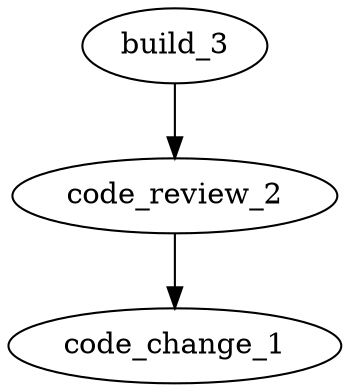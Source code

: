 strict digraph {
  code_change_1 [time=1444738187000,type=code_change,contributor="Mark Zuckerberg"]
  code_review_2 [time=1444739950000,type=code_review,reviewer="Clas Ohlson",status=passed]
  build_3 [time=1444742971000,type=build,status=passed]
  code_review_2 -> code_change_1 [type=cause]
  build_3 -> code_review_2 [type=cause]
}

strict digraph {
  code_change_4 [time=1444744604000,type=code_change,contributor="Zlatan Ibrahimović"]
  patch_verification_5 [time=1444746951000,type=patch_verification,status=passed]
  build_6 [time=1444747200000,type=build,status=passed]
  test_A_7 [time=1444747288000,type=test_A,status=passed]
  test_B_8 [time=1444748177000,type=test_B,status=passed]
  artifact_9 [time=1444748677000,type=artifact]
  confidence_level_10 [time=1444750578000,type=confidence_level,value=0.8159376389098221]
  test_D_11 [time=1444753435000,type=test_D,status=failed]
  patch_verification_5 -> code_change_4 [type=cause]
  build_6 -> patch_verification_5 [type=cause]
  test_A_7 -> build_6 [type=cause]
  test_B_8 -> build_6 [type=cause]
  artifact_9 -> build_6 [type=cause]
  confidence_level_10 -> test_A_7 [type=cause]
  confidence_level_10 -> test_B_8 [type=cause]
  confidence_level_10 -> artifact_9 [type=subject]
  test_D_11 -> confidence_level_10 [type=cause]
}

strict digraph {
  code_change_12 [time=1444753678000,type=code_change,contributor="Ola Leifler"]
  patch_verification_13 [time=1444754522000,type=patch_verification,status=passed]
  build_14 [time=1444756059000,type=build,status=passed]
  test_A_15 [time=1444758707000,type=test_A,status=passed]
  artifact_16 [time=1444760561000,type=artifact]
  confidence_level_17 [time=1444763553000,type=confidence_level,value=0.9859441404042693]
  test_C_18 [time=1444764781000,type=test_C,status=failed]
  patch_verification_13 -> code_change_12 [type=cause]
  build_14 -> patch_verification_13 [type=cause]
  test_A_15 -> build_14 [type=cause]
  artifact_16 -> build_14 [type=cause]
  confidence_level_17 -> test_A_15 [type=cause]
  confidence_level_17 -> artifact_16 [type=subject]
  test_C_18 -> confidence_level_17 [type=cause]
}

strict digraph {
  code_change_19 [time=1444767032000,type=code_change,contributor="Stånk-Tommy"]
  patch_verification_20 [time=1444768269000,type=patch_verification,status=passed]
  code_review_21 [time=1444770013000,type=code_review,reviewer=Beethoven,status=passed]
  build_22 [time=1444770426000,type=build,status=passed]
  test_A_23 [time=1444772042000,type=test_A,status=failed]
  code_review_21 -> code_change_19 [type=cause]
  patch_verification_20 -> code_change_19 [type=cause]
  build_22 -> code_review_21 [type=cause]
  build_22 -> patch_verification_20 [type=cause]
  test_A_23 -> build_22 [type=cause]
}

strict digraph {
  code_change_24 [time=1444775492000,type=code_change,contributor="Mark Zuckerberg"]
  patch_verification_25 [time=1444776583000,type=patch_verification,status=passed]
  build_26 [time=1444778403000,type=build,status=failed]
  patch_verification_25 -> code_change_24 [type=cause]
  build_26 -> patch_verification_25 [type=cause]
}

strict digraph {
  code_change_27 [time=1444778921000,type=code_change,contributor="Erik Broberg"]
  patch_verification_28 [time=1444781057000,type=patch_verification,status=failed]
  patch_verification_28 -> code_change_27 [type=cause]
}

strict digraph {
  code_change_29 [time=1444781256000,type=code_change,contributor="Stånk-Tommy"]
}

strict digraph {
  code_change_32 [time=1444786018000,type=code_change,contributor="Mark Zuckerberg"]
  patch_verification_33 [time=1444787794000,type=patch_verification,status=passed]
  build_34 [time=1444790444000,type=build,status=passed]
  patch_verification_33 -> code_change_32 [type=cause]
  build_34 -> patch_verification_33 [type=cause]
}

strict digraph {
  code_change_35 [time=1444792824000,type=code_change,contributor="Ola Leifler"]
  code_review_36 [time=1444793764000,type=code_review,reviewer="Pelle Flöjt",status=passed]
  build_37 [time=1444795953000,type=build,status=passed]
  test_A_38 [time=1444797168000,type=test_A,status=passed]
  artifact_39 [time=1444800423000,type=artifact]
  confidence_level_40 [time=1444803979000,type=confidence_level,value=0.10069808198095231]
  test_C_41 [time=1444805423000,type=test_C,status=passed]
  test_D_42 [time=1444808659000,type=test_D,status=failed]
  code_review_36 -> code_change_35 [type=cause]
  build_37 -> code_review_36 [type=cause]
  test_A_38 -> build_37 [type=cause]
  artifact_39 -> build_37 [type=cause]
  confidence_level_40 -> test_A_38 [type=cause]
  confidence_level_40 -> artifact_39 [type=subject]
  test_C_41 -> confidence_level_40 [type=cause]
  test_D_42 -> confidence_level_40 [type=cause]
}

strict digraph {
  code_change_43 [time=1444808880000,type=code_change,contributor="Stånk-Tommy"]
  patch_verification_44 [time=1444810527000,type=patch_verification,status=passed]
  build_45 [time=1444810973000,type=build,status=failed]
  patch_verification_44 -> code_change_43 [type=cause]
  build_45 -> patch_verification_44 [type=cause]
}

strict digraph {
  code_change_46 [time=1444811221000,type=code_change,contributor="Gudrun Schyman"]
  patch_verification_47 [time=1444811461000,type=patch_verification,status=passed]
  code_review_48 [time=1444813450000,type=code_review,reviewer="Erik Broberg",status=passed]
  build_49 [time=1444815865000,type=build,status=failed]
  code_review_48 -> code_change_46 [type=cause]
  patch_verification_47 -> code_change_46 [type=cause]
  build_49 -> code_review_48 [type=cause]
  build_49 -> patch_verification_47 [type=cause]
}

strict digraph {
  code_change_50 [time=1444816214000,type=code_change,contributor="Kalle Anka"]
  patch_verification_51 [time=1444818097000,type=patch_verification,status=failed]
  patch_verification_51 -> code_change_50 [type=cause]
}

strict digraph {
  code_change_52 [time=1444820767000,type=code_change,contributor="Erik Broberg"]
  patch_verification_53 [time=1444822576000,type=patch_verification,status=passed]
  build_54 [time=1444824370000,type=build,status=passed]
  test_A_55 [time=1444825238000,type=test_A,status=failed]
  patch_verification_53 -> code_change_52 [type=cause]
  build_54 -> patch_verification_53 [type=cause]
  test_A_55 -> build_54 [type=cause]
}

strict digraph {
  code_change_56 [time=1444825609000,type=code_change,contributor="Kalle Anka"]
  patch_verification_57 [time=1444829076000,type=patch_verification,status=passed]
  build_58 [time=1444831219000,type=build,status=passed]
  test_A_59 [time=1444833765000,type=test_A,status=passed]
  test_B_60 [time=1444834264000,type=test_B,status=passed]
  artifact_61 [time=1444834519000,type=artifact]
  confidence_level_62 [time=1444834766000,type=confidence_level,value=0.8218360184969212]
  test_C_63 [time=1444837021000,type=test_C,status=passed]
  test_D_64 [time=1444840184000,type=test_D,status=passed]
  patch_verification_57 -> code_change_56 [type=cause]
  build_58 -> patch_verification_57 [type=cause]
  test_A_59 -> build_58 [type=cause]
  test_B_60 -> build_58 [type=cause]
  artifact_61 -> build_58 [type=cause]
  confidence_level_62 -> test_A_59 [type=cause]
  confidence_level_62 -> test_B_60 [type=cause]
  confidence_level_62 -> artifact_61 [type=subject]
  test_C_63 -> confidence_level_62 [type=cause]
  test_D_64 -> confidence_level_62 [type=cause]
}

strict digraph {
  code_change_65 [time=1444841695000,type=code_change,contributor=Beethoven]
  patch_verification_66 [time=1444843277000,type=patch_verification,status=passed]
  patch_verification_66 -> code_change_65 [type=cause]
}

strict digraph {
  code_change_72 [time=1444856305000,type=code_change,contributor="Stånk-Tommy"]
  patch_verification_73 [time=1444858499000,type=patch_verification,status=passed]
  build_74 [time=1444861963000,type=build,status=passed]
  patch_verification_73 -> code_change_72 [type=cause]
  build_74 -> patch_verification_73 [type=cause]
}

strict digraph {
  code_change_75 [time=1444862707000,type=code_change,contributor="Stånk-Tommy"]
}

strict digraph {
  code_change_76 [time=1444863912000,type=code_change,contributor="Karl-Bertil Jonsson"]
  patch_verification_77 [time=1444865488000,type=patch_verification,status=passed]
  code_review_78 [time=1444866266000,type=code_review,reviewer="Mark Zuckerberg",status=failed]
  code_review_78 -> code_change_76 [type=cause]
  patch_verification_77 -> code_change_76 [type=cause]
}

strict digraph {
  code_change_79 [time=1444869082000,type=code_change,contributor="Stånk-Tommy"]
  patch_verification_80 [time=1444872312000,type=patch_verification,status=passed]
  code_review_81 [time=1444874439000,type=code_review,reviewer=Beethoven,status=passed]
  build_82 [time=1444874728000,type=build,status=passed]
  test_A_83 [time=1444876581000,type=test_A,status=passed]
  test_B_84 [time=1444878786000,type=test_B,status=passed]
  artifact_85 [time=1444880742000,type=artifact]
  confidence_level_86 [time=1444880772000,type=confidence_level,value=0.9814074925007277]
  test_C_87 [time=1444881151000,type=test_C,status=failed]
  code_review_81 -> code_change_79 [type=cause]
  patch_verification_80 -> code_change_79 [type=cause]
  build_82 -> code_review_81 [type=cause]
  build_82 -> patch_verification_80 [type=cause]
  test_A_83 -> build_82 [type=cause]
  test_B_84 -> build_82 [type=cause]
  artifact_85 -> build_82 [type=cause]
  confidence_level_86 -> test_A_83 [type=cause]
  confidence_level_86 -> test_B_84 [type=cause]
  confidence_level_86 -> artifact_85 [type=subject]
  test_C_87 -> confidence_level_86 [type=cause]
}

strict digraph {
  code_change_88 [time=1444881719000,type=code_change,contributor="Clas Ohlson"]
  patch_verification_89 [time=1444882772000,type=patch_verification,status=passed]
  build_90 [time=1444885285000,type=build,status=failed]
  patch_verification_89 -> code_change_88 [type=cause]
  build_90 -> patch_verification_89 [type=cause]
}

strict digraph {
  code_change_91 [time=1444888827000,type=code_change,contributor="Kalle Anka"]
  patch_verification_92 [time=1444890768000,type=patch_verification,status=passed]
  code_review_93 [time=1444892694000,type=code_review,reviewer=Beethoven,status=passed]
  build_94 [time=1444894214000,type=build,status=passed]
  test_A_95 [time=1444895800000,type=test_A,status=passed]
  test_B_96 [time=1444898522000,type=test_B,status=passed]
  artifact_97 [time=1444898899000,type=artifact]
  confidence_level_98 [time=1444900348000,type=confidence_level,value=0.881781532367409]
  test_C_99 [time=1444900620000,type=test_C,status=passed]
  code_review_93 -> code_change_91 [type=cause]
  patch_verification_92 -> code_change_91 [type=cause]
  build_94 -> code_review_93 [type=cause]
  build_94 -> patch_verification_92 [type=cause]
  test_A_95 -> build_94 [type=cause]
  test_B_96 -> build_94 [type=cause]
  artifact_97 -> build_94 [type=cause]
  confidence_level_98 -> test_A_95 [type=cause]
  confidence_level_98 -> test_B_96 [type=cause]
  confidence_level_98 -> artifact_97 [type=subject]
  test_C_99 -> confidence_level_98 [type=cause]
}

strict digraph {
  code_change_100 [time=1444901062000,type=code_change,contributor="Karl-Bertil Jonsson"]
  patch_verification_101 [time=1444903693000,type=patch_verification,status=passed]
  patch_verification_101 -> code_change_100 [type=cause]
}

strict digraph {
  code_change_104 [time=1444910329000,type=code_change,contributor="Pelle Flöjt"]
  patch_verification_105 [time=1444912674000,type=patch_verification,status=passed]
  code_review_106 [time=1444912723000,type=code_review,reviewer="Mark Zuckerberg",status=failed]
  code_review_106 -> code_change_104 [type=cause]
  patch_verification_105 -> code_change_104 [type=cause]
}

strict digraph {
  code_change_107 [time=1444915446000,type=code_change,contributor="Zlatan Ibrahimović"]
  patch_verification_108 [time=1444916776000,type=patch_verification,status=passed]
  code_review_109 [time=1444918855000,type=code_review,reviewer="Pelle Flöjt",status=passed]
  build_110 [time=1444919552000,type=build,status=passed]
  test_A_111 [time=1444920456000,type=test_A,status=passed]
  artifact_112 [time=1444922797000,type=artifact]
  confidence_level_113 [time=1444922806000,type=confidence_level,value=0.99357882299894]
  test_C_114 [time=1444926086000,type=test_C,status=passed]
  test_D_115 [time=1444929649000,type=test_D,status=passed]
  code_review_109 -> code_change_107 [type=cause]
  patch_verification_108 -> code_change_107 [type=cause]
  build_110 -> code_review_109 [type=cause]
  build_110 -> patch_verification_108 [type=cause]
  test_A_111 -> build_110 [type=cause]
  artifact_112 -> build_110 [type=cause]
  confidence_level_113 -> test_A_111 [type=cause]
  confidence_level_113 -> artifact_112 [type=subject]
  test_C_114 -> confidence_level_113 [type=cause]
  test_D_115 -> confidence_level_113 [type=cause]
}

strict digraph {
  code_change_116 [time=1444932748000,type=code_change,contributor="Stånk-Tommy"]
}

strict digraph {
  code_change_119 [time=1444940057000,type=code_change,contributor="Kalle Anka"]
  patch_verification_120 [time=1444941413000,type=patch_verification,status=passed]
  build_121 [time=1444943438000,type=build,status=passed]
  test_A_122 [time=1444944227000,type=test_A,status=passed]
  test_B_123 [time=1444947172000,type=test_B,status=failed]
  patch_verification_120 -> code_change_119 [type=cause]
  build_121 -> patch_verification_120 [type=cause]
  test_A_122 -> build_121 [type=cause]
  test_B_123 -> build_121 [type=cause]
}

strict digraph {
  code_change_124 [time=1444947964000,type=code_change,contributor="Karl-Bertil Jonsson"]
  patch_verification_125 [time=1444949542000,type=patch_verification,status=passed]
  build_126 [time=1444950022000,type=build,status=passed]
  patch_verification_125 -> code_change_124 [type=cause]
  build_126 -> patch_verification_125 [type=cause]
}

strict digraph {
  code_change_127 [time=1444952144000,type=code_change,contributor=Beethoven]
}

strict digraph {
  code_change_128 [time=1444954927000,type=code_change,contributor=Beethoven]
  patch_verification_129 [time=1444956075000,type=patch_verification,status=passed]
  build_130 [time=1444957865000,type=build,status=passed]
  test_A_131 [time=1444960053000,type=test_A,status=failed]
  patch_verification_129 -> code_change_128 [type=cause]
  build_130 -> patch_verification_129 [type=cause]
  test_A_131 -> build_130 [type=cause]
}

strict digraph {
  code_change_132 [time=1444960105000,type=code_change,contributor="Zlatan Ibrahimović"]
  patch_verification_133 [time=1444961414000,type=patch_verification,status=failed]
  patch_verification_133 -> code_change_132 [type=cause]
}

strict digraph {
  code_change_134 [time=1444963407000,type=code_change,contributor=Beethoven]
  patch_verification_135 [time=1444965438000,type=patch_verification,status=passed]
  patch_verification_135 -> code_change_134 [type=cause]
}

strict digraph {
  code_change_137 [time=1444967044000,type=code_change,contributor="Gudrun Schyman"]
  patch_verification_138 [time=1444967301000,type=patch_verification,status=failed]
  patch_verification_138 -> code_change_137 [type=cause]
}

strict digraph {
  code_change_139 [time=1444970284000,type=code_change,contributor="Ola Leifler"]
  patch_verification_140 [time=1444971250000,type=patch_verification,status=passed]
  code_review_141 [time=1444971451000,type=code_review,reviewer="Karl-Bertil Jonsson",status=passed]
  build_142 [time=1444974331000,type=build,status=passed]
  test_A_143 [time=1444975556000,type=test_A,status=passed]
  artifact_144 [time=1444978992000,type=artifact]
  confidence_level_145 [time=1444982153000,type=confidence_level,value=0.5036407562259548]
  code_review_141 -> code_change_139 [type=cause]
  patch_verification_140 -> code_change_139 [type=cause]
  build_142 -> code_review_141 [type=cause]
  build_142 -> patch_verification_140 [type=cause]
  test_A_143 -> build_142 [type=cause]
  artifact_144 -> build_142 [type=cause]
  confidence_level_145 -> test_A_143 [type=cause]
  confidence_level_145 -> artifact_144 [type=subject]
}

strict digraph {
  code_change_146 [time=1444983937000,type=code_change,contributor="Stånk-Tommy"]
}

strict digraph {
  code_change_147 [time=1444984878000,type=code_change,contributor="Zlatan Ibrahimović"]
  patch_verification_148 [time=1444985646000,type=patch_verification,status=passed]
  build_149 [time=1444986915000,type=build,status=failed]
  patch_verification_148 -> code_change_147 [type=cause]
  build_149 -> patch_verification_148 [type=cause]
}

strict digraph {
  code_change_150 [time=1444988744000,type=code_change,contributor="Gudrun Schyman"]
}

strict digraph {
  code_change_151 [time=1444991675000,type=code_change,contributor=Beethoven]
  patch_verification_152 [time=1444993566000,type=patch_verification,status=passed]
  code_review_153 [time=1444997084000,type=code_review,reviewer="Zlatan Ibrahimović",status=passed]
  build_154 [time=1444998969000,type=build,status=passed]
  test_A_155 [time=1445000588000,type=test_A,status=passed]
  test_B_156 [time=1445001230000,type=test_B,status=passed]
  artifact_157 [time=1445004358000,type=artifact]
  confidence_level_158 [time=1445005462000,type=confidence_level,value=0.8651245669198956]
  test_C_159 [time=1445006059000,type=test_C,status=passed]
  test_D_160 [time=1445007599000,type=test_D,status=failed]
  code_review_153 -> code_change_151 [type=cause]
  patch_verification_152 -> code_change_151 [type=cause]
  build_154 -> code_review_153 [type=cause]
  build_154 -> patch_verification_152 [type=cause]
  test_A_155 -> build_154 [type=cause]
  test_B_156 -> build_154 [type=cause]
  artifact_157 -> build_154 [type=cause]
  confidence_level_158 -> test_A_155 [type=cause]
  confidence_level_158 -> test_B_156 [type=cause]
  confidence_level_158 -> artifact_157 [type=subject]
  test_C_159 -> confidence_level_158 [type=cause]
  test_D_160 -> confidence_level_158 [type=cause]
}

strict digraph {
  code_change_161 [time=1445009837000,type=code_change,contributor="Pelle Flöjt"]
  patch_verification_162 [time=1445010077000,type=patch_verification,status=passed]
  build_163 [time=1445010243000,type=build,status=passed]
  patch_verification_162 -> code_change_161 [type=cause]
  build_163 -> patch_verification_162 [type=cause]
}

strict digraph {
  code_change_164 [time=1445012073000,type=code_change,contributor=Beethoven]
  patch_verification_165 [time=1445015523000,type=patch_verification,status=passed]
  build_166 [time=1445017415000,type=build,status=passed]
  test_A_167 [time=1445020100000,type=test_A,status=failed]
  patch_verification_165 -> code_change_164 [type=cause]
  build_166 -> patch_verification_165 [type=cause]
  test_A_167 -> build_166 [type=cause]
}

strict digraph {
  code_change_168 [time=1445021085000,type=code_change,contributor="Ola Leifler"]
  patch_verification_169 [time=1445024374000,type=patch_verification,status=passed]
  build_170 [time=1445025332000,type=build,status=failed]
  patch_verification_169 -> code_change_168 [type=cause]
  build_170 -> patch_verification_169 [type=cause]
}

strict digraph {
  code_change_171 [time=1445027652000,type=code_change,contributor="Zlatan Ibrahimović"]
  patch_verification_172 [time=1445029184000,type=patch_verification,status=passed]
  code_review_173 [time=1445032469000,type=code_review,reviewer="Ola Leifler",status=passed]
  build_174 [time=1445034779000,type=build,status=passed]
  test_A_175 [time=1445037533000,type=test_A,status=passed]
  test_B_176 [time=1445040838000,type=test_B,status=passed]
  artifact_177 [time=1445043404000,type=artifact]
  confidence_level_178 [time=1445046170000,type=confidence_level,value=0.3594330111357672]
  code_review_173 -> code_change_171 [type=cause]
  patch_verification_172 -> code_change_171 [type=cause]
  build_174 -> code_review_173 [type=cause]
  build_174 -> patch_verification_172 [type=cause]
  test_A_175 -> build_174 [type=cause]
  test_B_176 -> build_174 [type=cause]
  artifact_177 -> build_174 [type=cause]
  confidence_level_178 -> test_A_175 [type=cause]
  confidence_level_178 -> test_B_176 [type=cause]
  confidence_level_178 -> artifact_177 [type=subject]
}

strict digraph {
  code_change_179 [time=1445048147000,type=code_change,contributor="Ola Leifler"]
  patch_verification_180 [time=1445051703000,type=patch_verification,status=passed]
  code_review_181 [time=1445052519000,type=code_review,reviewer="Stånk-Tommy",status=passed]
  build_182 [time=1445055764000,type=build,status=passed]
  test_A_183 [time=1445055866000,type=test_A,status=failed]
  code_review_181 -> code_change_179 [type=cause]
  patch_verification_180 -> code_change_179 [type=cause]
  build_182 -> code_review_181 [type=cause]
  build_182 -> patch_verification_180 [type=cause]
  test_A_183 -> build_182 [type=cause]
}

strict digraph {
  code_change_184 [time=1445059440000,type=code_change,contributor="Kalle Anka"]
}

strict digraph {
  code_change_185 [time=1445060613000,type=code_change,contributor=Beethoven]
  patch_verification_186 [time=1445063759000,type=patch_verification,status=passed]
  code_review_187 [time=1445064722000,type=code_review,reviewer="Kalle Anka",status=passed]
  build_188 [time=1445065475000,type=build,status=passed]
  test_A_189 [time=1445066661000,type=test_A,status=passed]
  test_B_190 [time=1445068837000,type=test_B,status=passed]
  artifact_191 [time=1445071329000,type=artifact]
  confidence_level_192 [time=1445072555000,type=confidence_level,value=0.9909534369067589]
  code_review_187 -> code_change_185 [type=cause]
  patch_verification_186 -> code_change_185 [type=cause]
  build_188 -> code_review_187 [type=cause]
  build_188 -> patch_verification_186 [type=cause]
  test_A_189 -> build_188 [type=cause]
  test_B_190 -> build_188 [type=cause]
  artifact_191 -> build_188 [type=cause]
  confidence_level_192 -> test_A_189 [type=cause]
  confidence_level_192 -> test_B_190 [type=cause]
  confidence_level_192 -> artifact_191 [type=subject]
}

strict digraph {
  code_change_193 [time=1445075182000,type=code_change,contributor="Ola Leifler"]
  patch_verification_194 [time=1445078767000,type=patch_verification,status=passed]
  build_195 [time=1445082352000,type=build,status=passed]
  test_A_196 [time=1445083398000,type=test_A,status=failed]
  patch_verification_194 -> code_change_193 [type=cause]
  build_195 -> patch_verification_194 [type=cause]
  test_A_196 -> build_195 [type=cause]
}

strict digraph {
  code_change_197 [time=1445085676000,type=code_change,contributor="Gudrun Schyman"]
}

strict digraph {
  code_change_198 [time=1445088403000,type=code_change,contributor=Beethoven]
  patch_verification_199 [time=1445090380000,type=patch_verification,status=passed]
  build_200 [time=1445092017000,type=build,status=passed]
  test_A_201 [time=1445094144000,type=test_A,status=failed]
  patch_verification_199 -> code_change_198 [type=cause]
  build_200 -> patch_verification_199 [type=cause]
  test_A_201 -> build_200 [type=cause]
}

strict digraph {
  code_change_202 [time=1445095368000,type=code_change,contributor="Mark Zuckerberg"]
}

strict digraph {
  code_change_203 [time=1445098081000,type=code_change,contributor="Ola Leifler"]
  patch_verification_204 [time=1445100258000,type=patch_verification,status=passed]
  build_205 [time=1445103133000,type=build,status=passed]
  patch_verification_204 -> code_change_203 [type=cause]
  build_205 -> patch_verification_204 [type=cause]
}

strict digraph {
  code_change_206 [time=1445103387000,type=code_change,contributor="Kalle Anka"]
  patch_verification_207 [time=1445104178000,type=patch_verification,status=failed]
  patch_verification_207 -> code_change_206 [type=cause]
}

strict digraph {
  code_change_208 [time=1445104270000,type=code_change,contributor="Pelle Flöjt"]
  patch_verification_209 [time=1445105347000,type=patch_verification,status=passed]
  code_review_210 [time=1445106420000,type=code_review,reviewer="Karl-Bertil Jonsson",status=passed]
  build_211 [time=1445108863000,type=build,status=passed]
  test_A_212 [time=1445109404000,type=test_A,status=passed]
  test_B_213 [time=1445110646000,type=test_B,status=passed]
  artifact_214 [time=1445113061000,type=artifact]
  confidence_level_215 [time=1445114267000,type=confidence_level,value=0.8346247068669869]
  code_review_210 -> code_change_208 [type=cause]
  patch_verification_209 -> code_change_208 [type=cause]
  build_211 -> code_review_210 [type=cause]
  build_211 -> patch_verification_209 [type=cause]
  test_A_212 -> build_211 [type=cause]
  test_B_213 -> build_211 [type=cause]
  artifact_214 -> build_211 [type=cause]
  confidence_level_215 -> test_A_212 [type=cause]
  confidence_level_215 -> test_B_213 [type=cause]
  confidence_level_215 -> artifact_214 [type=subject]
}

strict digraph {
  code_change_216 [time=1445114826000,type=code_change,contributor="Mark Zuckerberg"]
  patch_verification_217 [time=1445114972000,type=patch_verification,status=passed]
  code_review_218 [time=1445117379000,type=code_review,reviewer="Gudrun Schyman",status=passed]
  build_219 [time=1445117487000,type=build,status=failed]
  code_review_218 -> code_change_216 [type=cause]
  patch_verification_217 -> code_change_216 [type=cause]
  build_219 -> code_review_218 [type=cause]
  build_219 -> patch_verification_217 [type=cause]
}

strict digraph {
  code_change_220 [time=1445118728000,type=code_change,contributor="Kalle Anka"]
  patch_verification_221 [time=1445120747000,type=patch_verification,status=passed]
  code_review_222 [time=1445124291000,type=code_review,reviewer="Pelle Flöjt",status=passed]
  build_223 [time=1445125755000,type=build,status=passed]
  test_A_224 [time=1445129110000,type=test_A,status=passed]
  test_B_225 [time=1445130533000,type=test_B,status=passed]
  artifact_226 [time=1445133424000,type=artifact]
  confidence_level_227 [time=1445136040000,type=confidence_level,value=0.39857443232690737]
  test_C_228 [time=1445138800000,type=test_C,status=failed]
  code_review_222 -> code_change_220 [type=cause]
  patch_verification_221 -> code_change_220 [type=cause]
  build_223 -> code_review_222 [type=cause]
  build_223 -> patch_verification_221 [type=cause]
  test_A_224 -> build_223 [type=cause]
  test_B_225 -> build_223 [type=cause]
  artifact_226 -> build_223 [type=cause]
  confidence_level_227 -> test_A_224 [type=cause]
  confidence_level_227 -> test_B_225 [type=cause]
  confidence_level_227 -> artifact_226 [type=subject]
  test_C_228 -> confidence_level_227 [type=cause]
}

strict digraph {
  code_change_229 [time=1445138992000,type=code_change,contributor="Gudrun Schyman"]
}

strict digraph {
  code_change_230 [time=1445139536000,type=code_change,contributor="Zlatan Ibrahimović"]
  patch_verification_231 [time=1445141285000,type=patch_verification,status=failed]
  patch_verification_231 -> code_change_230 [type=cause]
}

strict digraph {
  code_change_232 [time=1445142065000,type=code_change,contributor="Clas Ohlson"]
  patch_verification_233 [time=1445143345000,type=patch_verification,status=passed]
  code_review_234 [time=1445146272000,type=code_review,reviewer=Beethoven,status=passed]
  build_235 [time=1445147687000,type=build,status=passed]
  test_A_236 [time=1445149773000,type=test_A,status=passed]
  test_B_237 [time=1445150078000,type=test_B,status=passed]
  artifact_238 [time=1445150202000,type=artifact]
  confidence_level_239 [time=1445152063000,type=confidence_level,value=0.4840678970793849]
  test_C_240 [time=1445155033000,type=test_C,status=failed]
  code_review_234 -> code_change_232 [type=cause]
  patch_verification_233 -> code_change_232 [type=cause]
  build_235 -> code_review_234 [type=cause]
  build_235 -> patch_verification_233 [type=cause]
  test_A_236 -> build_235 [type=cause]
  test_B_237 -> build_235 [type=cause]
  artifact_238 -> build_235 [type=cause]
  confidence_level_239 -> test_A_236 [type=cause]
  confidence_level_239 -> test_B_237 [type=cause]
  confidence_level_239 -> artifact_238 [type=subject]
  test_C_240 -> confidence_level_239 [type=cause]
}

strict digraph {
  code_change_241 [time=1445155054000,type=code_change,contributor="Pelle Flöjt"]
  patch_verification_242 [time=1445155665000,type=patch_verification,status=passed]
  build_243 [time=1445157058000,type=build,status=passed]
  test_A_244 [time=1445159039000,type=test_A,status=passed]
  test_B_245 [time=1445161602000,type=test_B,status=passed]
  artifact_246 [time=1445161820000,type=artifact]
  confidence_level_247 [time=1445165087000,type=confidence_level,value=0.758336339048699]
  test_C_248 [time=1445165373000,type=test_C,status=passed]
  test_D_249 [time=1445166756000,type=test_D,status=failed]
  patch_verification_242 -> code_change_241 [type=cause]
  build_243 -> patch_verification_242 [type=cause]
  test_A_244 -> build_243 [type=cause]
  test_B_245 -> build_243 [type=cause]
  artifact_246 -> build_243 [type=cause]
  confidence_level_247 -> test_A_244 [type=cause]
  confidence_level_247 -> test_B_245 [type=cause]
  confidence_level_247 -> artifact_246 [type=subject]
  test_C_248 -> confidence_level_247 [type=cause]
  test_D_249 -> confidence_level_247 [type=cause]
}

strict digraph {
  code_change_250 [time=1445168624000,type=code_change,contributor="Pelle Flöjt"]
  patch_verification_251 [time=1445168853000,type=patch_verification,status=passed]
  build_252 [time=1445168862000,type=build,status=passed]
  artifact_253 [time=1445169458000,type=artifact]
  confidence_level_254 [time=1445170992000,type=confidence_level,value=0.8921671275663876]
  test_C_255 [time=1445171347000,type=test_C,status=failed]
  patch_verification_251 -> code_change_250 [type=cause]
  build_252 -> patch_verification_251 [type=cause]
  artifact_253 -> build_252 [type=cause]
  confidence_level_254 -> artifact_253 [type=subject]
  test_C_255 -> confidence_level_254 [type=cause]
}

strict digraph {
  code_change_256 [time=1445171942000,type=code_change,contributor="Zlatan Ibrahimović"]
  patch_verification_257 [time=1445172715000,type=patch_verification,status=passed]
  build_258 [time=1445174324000,type=build,status=passed]
  test_A_259 [time=1445175976000,type=test_A,status=failed]
  patch_verification_257 -> code_change_256 [type=cause]
  build_258 -> patch_verification_257 [type=cause]
  test_A_259 -> build_258 [type=cause]
}

strict digraph {
  code_change_260 [time=1445179501000,type=code_change,contributor="Pelle Flöjt"]
  patch_verification_261 [time=1445182555000,type=patch_verification,status=passed]
  code_review_262 [time=1445184359000,type=code_review,reviewer="Ola Leifler",status=passed]
  build_263 [time=1445187556000,type=build,status=passed]
  test_A_264 [time=1445189441000,type=test_A,status=passed]
  test_B_265 [time=1445189931000,type=test_B,status=passed]
  artifact_266 [time=1445191439000,type=artifact]
  confidence_level_267 [time=1445193406000,type=confidence_level,value=0.5870059070820661]
  code_review_262 -> code_change_260 [type=cause]
  patch_verification_261 -> code_change_260 [type=cause]
  build_263 -> code_review_262 [type=cause]
  build_263 -> patch_verification_261 [type=cause]
  test_A_264 -> build_263 [type=cause]
  test_B_265 -> build_263 [type=cause]
  artifact_266 -> build_263 [type=cause]
  confidence_level_267 -> test_A_264 [type=cause]
  confidence_level_267 -> test_B_265 [type=cause]
  confidence_level_267 -> artifact_266 [type=subject]
}

strict digraph {
  code_change_268 [time=1445196260000,type=code_change,contributor="Zlatan Ibrahimović"]
  patch_verification_269 [time=1445197270000,type=patch_verification,status=passed]
  build_270 [time=1445198300000,type=build,status=passed]
  test_A_271 [time=1445199730000,type=test_A,status=passed]
  test_B_272 [time=1445203242000,type=test_B,status=passed]
  artifact_273 [time=1445205932000,type=artifact]
  confidence_level_274 [time=1445209223000,type=confidence_level,value=0.34554779068274577]
  test_C_275 [time=1445212067000,type=test_C,status=passed]
  test_D_276 [time=1445213594000,type=test_D,status=passed]
  patch_verification_269 -> code_change_268 [type=cause]
  build_270 -> patch_verification_269 [type=cause]
  test_A_271 -> build_270 [type=cause]
  test_B_272 -> build_270 [type=cause]
  artifact_273 -> build_270 [type=cause]
  confidence_level_274 -> test_A_271 [type=cause]
  confidence_level_274 -> test_B_272 [type=cause]
  confidence_level_274 -> artifact_273 [type=subject]
  test_C_275 -> confidence_level_274 [type=cause]
  test_D_276 -> confidence_level_274 [type=cause]
}

strict digraph {
  code_change_277 [time=1445217153000,type=code_change,contributor="Ola Leifler"]
  patch_verification_278 [time=1445218390000,type=patch_verification,status=passed]
  code_review_279 [time=1445218411000,type=code_review,reviewer="Zlatan Ibrahimović",status=passed]
  code_review_279 -> code_change_277 [type=cause]
  patch_verification_278 -> code_change_277 [type=cause]
}

strict digraph {
  code_change_286 [time=1445233713000,type=code_change,contributor="Stånk-Tommy"]
  patch_verification_287 [time=1445236760000,type=patch_verification,status=passed]
  build_288 [time=1445238925000,type=build,status=passed]
  test_A_289 [time=1445240785000,type=test_A,status=passed]
  artifact_290 [time=1445241087000,type=artifact]
  confidence_level_291 [time=1445242777000,type=confidence_level,value=0.1541673760525455]
  test_C_292 [time=1445243222000,type=test_C,status=failed]
  patch_verification_287 -> code_change_286 [type=cause]
  build_288 -> patch_verification_287 [type=cause]
  test_A_289 -> build_288 [type=cause]
  artifact_290 -> build_288 [type=cause]
  confidence_level_291 -> test_A_289 [type=cause]
  confidence_level_291 -> artifact_290 [type=subject]
  test_C_292 -> confidence_level_291 [type=cause]
}

strict digraph {
  code_change_293 [time=1445244413000,type=code_change,contributor=Beethoven]
  patch_verification_294 [time=1445244840000,type=patch_verification,status=failed]
  patch_verification_294 -> code_change_293 [type=cause]
}

strict digraph {
  code_change_295 [time=1445247648000,type=code_change,contributor="Kalle Anka"]
  patch_verification_296 [time=1445250885000,type=patch_verification,status=passed]
  code_review_297 [time=1445254368000,type=code_review,reviewer="Gudrun Schyman",status=passed]
  build_298 [time=1445255376000,type=build,status=passed]
  code_review_297 -> code_change_295 [type=cause]
  patch_verification_296 -> code_change_295 [type=cause]
  build_298 -> code_review_297 [type=cause]
  build_298 -> patch_verification_296 [type=cause]
}

strict digraph {
  code_change_299 [time=1445258453000,type=code_change,contributor=Beethoven]
  patch_verification_300 [time=1445260693000,type=patch_verification,status=passed]
  code_review_301 [time=1445261708000,type=code_review,reviewer="Mark Zuckerberg",status=failed]
  code_review_301 -> code_change_299 [type=cause]
  patch_verification_300 -> code_change_299 [type=cause]
}

strict digraph {
  code_change_302 [time=1445263974000,type=code_change,contributor="Stånk-Tommy"]
  patch_verification_303 [time=1445265697000,type=patch_verification,status=passed]
  build_304 [time=1445266869000,type=build,status=passed]
  test_A_305 [time=1445267495000,type=test_A,status=failed]
  patch_verification_303 -> code_change_302 [type=cause]
  build_304 -> patch_verification_303 [type=cause]
  test_A_305 -> build_304 [type=cause]
}

strict digraph {
  code_change_306 [time=1445269048000,type=code_change,contributor="Erik Broberg"]
}

strict digraph {
  code_change_307 [time=1445271388000,type=code_change,contributor=Beethoven]
  patch_verification_308 [time=1445274418000,type=patch_verification,status=failed]
  patch_verification_308 -> code_change_307 [type=cause]
}

strict digraph {
  code_change_309 [time=1445276844000,type=code_change,contributor="Clas Ohlson"]
  patch_verification_310 [time=1445279948000,type=patch_verification,status=passed]
  code_review_311 [time=1445282402000,type=code_review,reviewer="Erik Broberg",status=passed]
  build_312 [time=1445285058000,type=build,status=passed]
  artifact_313 [time=1445285247000,type=artifact]
  confidence_level_314 [time=1445288521000,type=confidence_level,value=0.08155441271805475]
  code_review_311 -> code_change_309 [type=cause]
  patch_verification_310 -> code_change_309 [type=cause]
  build_312 -> code_review_311 [type=cause]
  build_312 -> patch_verification_310 [type=cause]
  artifact_313 -> build_312 [type=cause]
  confidence_level_314 -> artifact_313 [type=subject]
}

strict digraph {
  code_change_315 [time=1445289129000,type=code_change,contributor="Erik Broberg"]
  patch_verification_316 [time=1445289577000,type=patch_verification,status=passed]
  code_review_317 [time=1445290913000,type=code_review,reviewer="Clas Ohlson",status=passed]
  build_318 [time=1445290930000,type=build,status=passed]
  test_A_319 [time=1445294003000,type=test_A,status=passed]
  artifact_320 [time=1445295893000,type=artifact]
  confidence_level_321 [time=1445297530000,type=confidence_level,value=0.04633949785874891]
  test_C_322 [time=1445297801000,type=test_C,status=passed]
  test_D_323 [time=1445300688000,type=test_D,status=failed]
  code_review_317 -> code_change_315 [type=cause]
  patch_verification_316 -> code_change_315 [type=cause]
  build_318 -> code_review_317 [type=cause]
  build_318 -> patch_verification_316 [type=cause]
  test_A_319 -> build_318 [type=cause]
  artifact_320 -> build_318 [type=cause]
  confidence_level_321 -> test_A_319 [type=cause]
  confidence_level_321 -> artifact_320 [type=subject]
  test_C_322 -> confidence_level_321 [type=cause]
  test_D_323 -> confidence_level_321 [type=cause]
}

strict digraph {
  code_change_324 [time=1445301194000,type=code_change,contributor="Zlatan Ibrahimović"]
  patch_verification_325 [time=1445301868000,type=patch_verification,status=passed]
  build_326 [time=1445302686000,type=build,status=passed]
  test_A_327 [time=1445303324000,type=test_A,status=passed]
  artifact_328 [time=1445303409000,type=artifact]
  confidence_level_329 [time=1445305977000,type=confidence_level,value=0.8483347871280481]
  test_C_330 [time=1445308958000,type=test_C,status=failed]
  patch_verification_325 -> code_change_324 [type=cause]
  build_326 -> patch_verification_325 [type=cause]
  test_A_327 -> build_326 [type=cause]
  artifact_328 -> build_326 [type=cause]
  confidence_level_329 -> test_A_327 [type=cause]
  confidence_level_329 -> artifact_328 [type=subject]
  test_C_330 -> confidence_level_329 [type=cause]
}

strict digraph {
  code_change_331 [time=1445311879000,type=code_change,contributor="Karl-Bertil Jonsson"]
  patch_verification_332 [time=1445315439000,type=patch_verification,status=failed]
  patch_verification_332 -> code_change_331 [type=cause]
}

strict digraph {
  code_change_333 [time=1445317948000,type=code_change,contributor="Zlatan Ibrahimović"]
  patch_verification_334 [time=1445319085000,type=patch_verification,status=passed]
  build_335 [time=1445321916000,type=build,status=passed]
  test_A_336 [time=1445322336000,type=test_A,status=passed]
  test_B_337 [time=1445325903000,type=test_B,status=passed]
  artifact_338 [time=1445329450000,type=artifact]
  confidence_level_339 [time=1445331110000,type=confidence_level,value=0.7786628443395207]
  test_C_340 [time=1445331867000,type=test_C,status=passed]
  test_D_341 [time=1445333330000,type=test_D,status=failed]
  patch_verification_334 -> code_change_333 [type=cause]
  build_335 -> patch_verification_334 [type=cause]
  test_A_336 -> build_335 [type=cause]
  test_B_337 -> build_335 [type=cause]
  artifact_338 -> build_335 [type=cause]
  confidence_level_339 -> test_A_336 [type=cause]
  confidence_level_339 -> test_B_337 [type=cause]
  confidence_level_339 -> artifact_338 [type=subject]
  test_C_340 -> confidence_level_339 [type=cause]
  test_D_341 -> confidence_level_339 [type=cause]
}

strict digraph {
  code_change_342 [time=1445334098000,type=code_change,contributor=Beethoven]
  patch_verification_343 [time=1445334885000,type=patch_verification,status=passed]
  build_344 [time=1445336305000,type=build,status=passed]
  test_A_345 [time=1445338661000,type=test_A,status=passed]
  test_B_346 [time=1445339189000,type=test_B,status=passed]
  artifact_347 [time=1445339200000,type=artifact]
  confidence_level_348 [time=1445341574000,type=confidence_level,value=0.7200241909762]
  test_C_349 [time=1445343821000,type=test_C,status=passed]
  test_D_350 [time=1445346707000,type=test_D,status=passed]
  patch_verification_343 -> code_change_342 [type=cause]
  build_344 -> patch_verification_343 [type=cause]
  test_A_345 -> build_344 [type=cause]
  test_B_346 -> build_344 [type=cause]
  artifact_347 -> build_344 [type=cause]
  confidence_level_348 -> test_A_345 [type=cause]
  confidence_level_348 -> test_B_346 [type=cause]
  confidence_level_348 -> artifact_347 [type=subject]
  test_C_349 -> confidence_level_348 [type=cause]
  test_D_350 -> confidence_level_348 [type=cause]
}

strict digraph {
  code_change_351 [time=1445348784000,type=code_change,contributor="Zlatan Ibrahimović"]
  patch_verification_352 [time=1445350293000,type=patch_verification,status=passed]
  patch_verification_352 -> code_change_351 [type=cause]
}

strict digraph {
  code_change_358 [time=1445358706000,type=code_change,contributor=Beethoven]
}

strict digraph {
  code_change_359 [time=1445360491000,type=code_change,contributor=Beethoven]
  patch_verification_360 [time=1445362595000,type=patch_verification,status=passed]
  build_361 [time=1445365087000,type=build,status=passed]
  test_A_362 [time=1445367588000,type=test_A,status=passed]
  test_B_363 [time=1445370027000,type=test_B,status=passed]
  artifact_364 [time=1445370032000,type=artifact]
  confidence_level_365 [time=1445370182000,type=confidence_level,value=0.3015760656889328]
  test_C_366 [time=1445371911000,type=test_C,status=passed]
  test_D_367 [time=1445372816000,type=test_D,status=failed]
  patch_verification_360 -> code_change_359 [type=cause]
  build_361 -> patch_verification_360 [type=cause]
  test_A_362 -> build_361 [type=cause]
  test_B_363 -> build_361 [type=cause]
  artifact_364 -> build_361 [type=cause]
  confidence_level_365 -> test_A_362 [type=cause]
  confidence_level_365 -> test_B_363 [type=cause]
  confidence_level_365 -> artifact_364 [type=subject]
  test_C_366 -> confidence_level_365 [type=cause]
  test_D_367 -> confidence_level_365 [type=cause]
}

strict digraph {
  code_change_368 [time=1445374733000,type=code_change,contributor=Beethoven]
}

strict digraph {
  code_change_375 [time=1445387599000,type=code_change,contributor="Gudrun Schyman"]
  patch_verification_376 [time=1445390553000,type=patch_verification,status=passed]
  build_377 [time=1445394102000,type=build,status=failed]
  patch_verification_376 -> code_change_375 [type=cause]
  build_377 -> patch_verification_376 [type=cause]
}

strict digraph {
  code_change_378 [time=1445394806000,type=code_change,contributor="Gudrun Schyman"]
  patch_verification_379 [time=1445395919000,type=patch_verification,status=passed]
  build_380 [time=1445398719000,type=build,status=passed]
  patch_verification_379 -> code_change_378 [type=cause]
  build_380 -> patch_verification_379 [type=cause]
}

strict digraph {
  code_change_381 [time=1445401067000,type=code_change,contributor=Beethoven]
  patch_verification_382 [time=1445402714000,type=patch_verification,status=passed]
  build_383 [time=1445405493000,type=build,status=passed]
  test_A_384 [time=1445407557000,type=test_A,status=passed]
  artifact_385 [time=1445408239000,type=artifact]
  confidence_level_386 [time=1445411646000,type=confidence_level,value=0.5237770593917733]
  patch_verification_382 -> code_change_381 [type=cause]
  build_383 -> patch_verification_382 [type=cause]
  test_A_384 -> build_383 [type=cause]
  artifact_385 -> build_383 [type=cause]
  confidence_level_386 -> test_A_384 [type=cause]
  confidence_level_386 -> artifact_385 [type=subject]
}

strict digraph {
  code_change_387 [time=1445414146000,type=code_change,contributor="Mark Zuckerberg"]
  patch_verification_388 [time=1445416989000,type=patch_verification,status=passed]
  code_review_389 [time=1445419213000,type=code_review,reviewer="Zlatan Ibrahimović",status=passed]
  build_390 [time=1445419899000,type=build,status=passed]
  test_A_391 [time=1445422376000,type=test_A,status=failed]
  code_review_389 -> code_change_387 [type=cause]
  patch_verification_388 -> code_change_387 [type=cause]
  build_390 -> code_review_389 [type=cause]
  build_390 -> patch_verification_388 [type=cause]
  test_A_391 -> build_390 [type=cause]
}

strict digraph {
  code_change_392 [time=1445422788000,type=code_change,contributor="Erik Broberg"]
  patch_verification_393 [time=1445423076000,type=patch_verification,status=passed]
  patch_verification_393 -> code_change_392 [type=cause]
}

strict digraph {
  code_change_399 [time=1445435475000,type=code_change,contributor=Beethoven]
  patch_verification_400 [time=1445436286000,type=patch_verification,status=failed]
  patch_verification_400 -> code_change_399 [type=cause]
}

strict digraph {
  code_change_401 [time=1445438235000,type=code_change,contributor="Erik Broberg"]
  patch_verification_402 [time=1445440943000,type=patch_verification,status=passed]
  code_review_403 [time=1445441075000,type=code_review,reviewer="Karl-Bertil Jonsson",status=passed]
  build_404 [time=1445441559000,type=build,status=passed]
  test_A_405 [time=1445443999000,type=test_A,status=passed]
  test_B_406 [time=1445446215000,type=test_B,status=passed]
  artifact_407 [time=1445446497000,type=artifact]
  confidence_level_408 [time=1445448737000,type=confidence_level,value=0.9207683837814588]
  test_C_409 [time=1445451107000,type=test_C,status=passed]
  test_D_410 [time=1445453022000,type=test_D,status=passed]
  code_review_403 -> code_change_401 [type=cause]
  patch_verification_402 -> code_change_401 [type=cause]
  build_404 -> code_review_403 [type=cause]
  build_404 -> patch_verification_402 [type=cause]
  test_A_405 -> build_404 [type=cause]
  test_B_406 -> build_404 [type=cause]
  artifact_407 -> build_404 [type=cause]
  confidence_level_408 -> test_A_405 [type=cause]
  confidence_level_408 -> test_B_406 [type=cause]
  confidence_level_408 -> artifact_407 [type=subject]
  test_C_409 -> confidence_level_408 [type=cause]
  test_D_410 -> confidence_level_408 [type=cause]
}

strict digraph {
  code_change_411 [time=1445456271000,type=code_change,contributor="Karl-Bertil Jonsson"]
  patch_verification_412 [time=1445456337000,type=patch_verification,status=passed]
  patch_verification_412 -> code_change_411 [type=cause]
}

strict digraph {
  code_change_418 [time=1445462846000,type=code_change,contributor="Clas Ohlson"]
  patch_verification_419 [time=1445464055000,type=patch_verification,status=passed]
  build_420 [time=1445464564000,type=build,status=passed]
  test_A_421 [time=1445467395000,type=test_A,status=passed]
  test_B_422 [time=1445468591000,type=test_B,status=passed]
  artifact_423 [time=1445472164000,type=artifact]
  confidence_level_424 [time=1445473106000,type=confidence_level,value=0.512460979055478]
  test_C_425 [time=1445476704000,type=test_C,status=passed]
  patch_verification_419 -> code_change_418 [type=cause]
  build_420 -> patch_verification_419 [type=cause]
  test_A_421 -> build_420 [type=cause]
  test_B_422 -> build_420 [type=cause]
  artifact_423 -> build_420 [type=cause]
  confidence_level_424 -> test_A_421 [type=cause]
  confidence_level_424 -> test_B_422 [type=cause]
  confidence_level_424 -> artifact_423 [type=subject]
  test_C_425 -> confidence_level_424 [type=cause]
}

strict digraph {
  code_change_426 [time=1445480260000,type=code_change,contributor="Stånk-Tommy"]
  patch_verification_427 [time=1445480313000,type=patch_verification,status=passed]
  build_428 [time=1445482968000,type=build,status=failed]
  patch_verification_427 -> code_change_426 [type=cause]
  build_428 -> patch_verification_427 [type=cause]
}

strict digraph {
  code_change_429 [time=1445484157000,type=code_change,contributor="Zlatan Ibrahimović"]
  patch_verification_430 [time=1445486652000,type=patch_verification,status=passed]
  code_review_431 [time=1445489171000,type=code_review,reviewer="Ola Leifler",status=passed]
  build_432 [time=1445490032000,type=build,status=passed]
  test_A_433 [time=1445493058000,type=test_A,status=passed]
  test_B_434 [time=1445495576000,type=test_B,status=passed]
  artifact_435 [time=1445498687000,type=artifact]
  confidence_level_436 [time=1445499425000,type=confidence_level,value=0.3873179025985931]
  test_C_437 [time=1445499750000,type=test_C,status=passed]
  code_review_431 -> code_change_429 [type=cause]
  patch_verification_430 -> code_change_429 [type=cause]
  build_432 -> code_review_431 [type=cause]
  build_432 -> patch_verification_430 [type=cause]
  test_A_433 -> build_432 [type=cause]
  test_B_434 -> build_432 [type=cause]
  artifact_435 -> build_432 [type=cause]
  confidence_level_436 -> test_A_433 [type=cause]
  confidence_level_436 -> test_B_434 [type=cause]
  confidence_level_436 -> artifact_435 [type=subject]
  test_C_437 -> confidence_level_436 [type=cause]
}

strict digraph {
  code_change_438 [time=1445500381000,type=code_change,contributor="Pelle Flöjt"]
  patch_verification_439 [time=1445503419000,type=patch_verification,status=passed]
  code_review_440 [time=1445505784000,type=code_review,reviewer="Zlatan Ibrahimović",status=passed]
  build_441 [time=1445507110000,type=build,status=passed]
  test_A_442 [time=1445507231000,type=test_A,status=passed]
  test_B_443 [time=1445508680000,type=test_B,status=passed]
  artifact_444 [time=1445509250000,type=artifact]
  confidence_level_445 [time=1445510875000,type=confidence_level,value=0.9608882577521719]
  test_C_446 [time=1445512233000,type=test_C,status=passed]
  test_D_447 [time=1445512409000,type=test_D,status=failed]
  code_review_440 -> code_change_438 [type=cause]
  patch_verification_439 -> code_change_438 [type=cause]
  build_441 -> code_review_440 [type=cause]
  build_441 -> patch_verification_439 [type=cause]
  test_A_442 -> build_441 [type=cause]
  test_B_443 -> build_441 [type=cause]
  artifact_444 -> build_441 [type=cause]
  confidence_level_445 -> test_A_442 [type=cause]
  confidence_level_445 -> test_B_443 [type=cause]
  confidence_level_445 -> artifact_444 [type=subject]
  test_C_446 -> confidence_level_445 [type=cause]
  test_D_447 -> confidence_level_445 [type=cause]
}

strict digraph {
  code_change_448 [time=1445513907000,type=code_change,contributor="Kalle Anka"]
  patch_verification_449 [time=1445515207000,type=patch_verification,status=passed]
  build_450 [time=1445516310000,type=build,status=passed]
  test_A_451 [time=1445517102000,type=test_A,status=passed]
  artifact_452 [time=1445519163000,type=artifact]
  confidence_level_453 [time=1445522641000,type=confidence_level,value=0.36802612306411675]
  test_C_454 [time=1445524933000,type=test_C,status=passed]
  test_D_455 [time=1445528221000,type=test_D,status=failed]
  patch_verification_449 -> code_change_448 [type=cause]
  build_450 -> patch_verification_449 [type=cause]
  test_A_451 -> build_450 [type=cause]
  artifact_452 -> build_450 [type=cause]
  confidence_level_453 -> test_A_451 [type=cause]
  confidence_level_453 -> artifact_452 [type=subject]
  test_C_454 -> confidence_level_453 [type=cause]
  test_D_455 -> confidence_level_453 [type=cause]
}

strict digraph {
  code_change_456 [time=1445530937000,type=code_change,contributor="Kalle Anka"]
}

strict digraph {
  code_change_457 [time=1445533423000,type=code_change,contributor="Stånk-Tommy"]
  patch_verification_458 [time=1445536527000,type=patch_verification,status=passed]
  build_459 [time=1445537432000,type=build,status=passed]
  test_A_460 [time=1445539724000,type=test_A,status=passed]
  test_B_461 [time=1445542457000,type=test_B,status=passed]
  artifact_462 [time=1445545611000,type=artifact]
  confidence_level_463 [time=1445549092000,type=confidence_level,value=0.9765623046000643]
  test_C_464 [time=1445551468000,type=test_C,status=passed]
  test_D_465 [time=1445554256000,type=test_D,status=failed]
  patch_verification_458 -> code_change_457 [type=cause]
  build_459 -> patch_verification_458 [type=cause]
  test_A_460 -> build_459 [type=cause]
  test_B_461 -> build_459 [type=cause]
  artifact_462 -> build_459 [type=cause]
  confidence_level_463 -> test_A_460 [type=cause]
  confidence_level_463 -> test_B_461 [type=cause]
  confidence_level_463 -> artifact_462 [type=subject]
  test_C_464 -> confidence_level_463 [type=cause]
  test_D_465 -> confidence_level_463 [type=cause]
}

strict digraph {
  code_change_466 [time=1445557423000,type=code_change,contributor="Karl-Bertil Jonsson"]
  patch_verification_467 [time=1445560241000,type=patch_verification,status=passed]
  build_468 [time=1445561085000,type=build,status=passed]
  test_A_469 [time=1445561674000,type=test_A,status=passed]
  test_B_470 [time=1445565144000,type=test_B,status=failed]
  patch_verification_467 -> code_change_466 [type=cause]
  build_468 -> patch_verification_467 [type=cause]
  test_A_469 -> build_468 [type=cause]
  test_B_470 -> build_468 [type=cause]
}

strict digraph {
  code_change_471 [time=1445566387000,type=code_change,contributor="Pelle Flöjt"]
  patch_verification_472 [time=1445568787000,type=patch_verification,status=passed]
  build_473 [time=1445571511000,type=build,status=failed]
  patch_verification_472 -> code_change_471 [type=cause]
  build_473 -> patch_verification_472 [type=cause]
}

strict digraph {
  code_change_474 [time=1445574479000,type=code_change,contributor="Mark Zuckerberg"]
  patch_verification_475 [time=1445574797000,type=patch_verification,status=failed]
  patch_verification_475 -> code_change_474 [type=cause]
}

strict digraph {
  code_change_476 [time=1445577103000,type=code_change,contributor="Clas Ohlson"]
  patch_verification_477 [time=1445579220000,type=patch_verification,status=passed]
  build_478 [time=1445579503000,type=build,status=passed]
  test_A_479 [time=1445580982000,type=test_A,status=passed]
  test_B_480 [time=1445582884000,type=test_B,status=passed]
  artifact_481 [time=1445585518000,type=artifact]
  confidence_level_482 [time=1445586615000,type=confidence_level,value=0.8425570583291572]
  test_C_483 [time=1445588727000,type=test_C,status=passed]
  test_D_484 [time=1445589595000,type=test_D,status=failed]
  patch_verification_477 -> code_change_476 [type=cause]
  build_478 -> patch_verification_477 [type=cause]
  test_A_479 -> build_478 [type=cause]
  test_B_480 -> build_478 [type=cause]
  artifact_481 -> build_478 [type=cause]
  confidence_level_482 -> test_A_479 [type=cause]
  confidence_level_482 -> test_B_480 [type=cause]
  confidence_level_482 -> artifact_481 [type=subject]
  test_C_483 -> confidence_level_482 [type=cause]
  test_D_484 -> confidence_level_482 [type=cause]
}

strict digraph {
  code_change_485 [time=1445592984000,type=code_change,contributor="Stånk-Tommy"]
  patch_verification_486 [time=1445594502000,type=patch_verification,status=passed]
  patch_verification_486 -> code_change_485 [type=cause]
}

strict digraph {
  code_change_492 [time=1445602482000,type=code_change,contributor="Mark Zuckerberg"]
  patch_verification_493 [time=1445603595000,type=patch_verification,status=passed]
  build_494 [time=1445606045000,type=build,status=passed]
  patch_verification_493 -> code_change_492 [type=cause]
  build_494 -> patch_verification_493 [type=cause]
}

